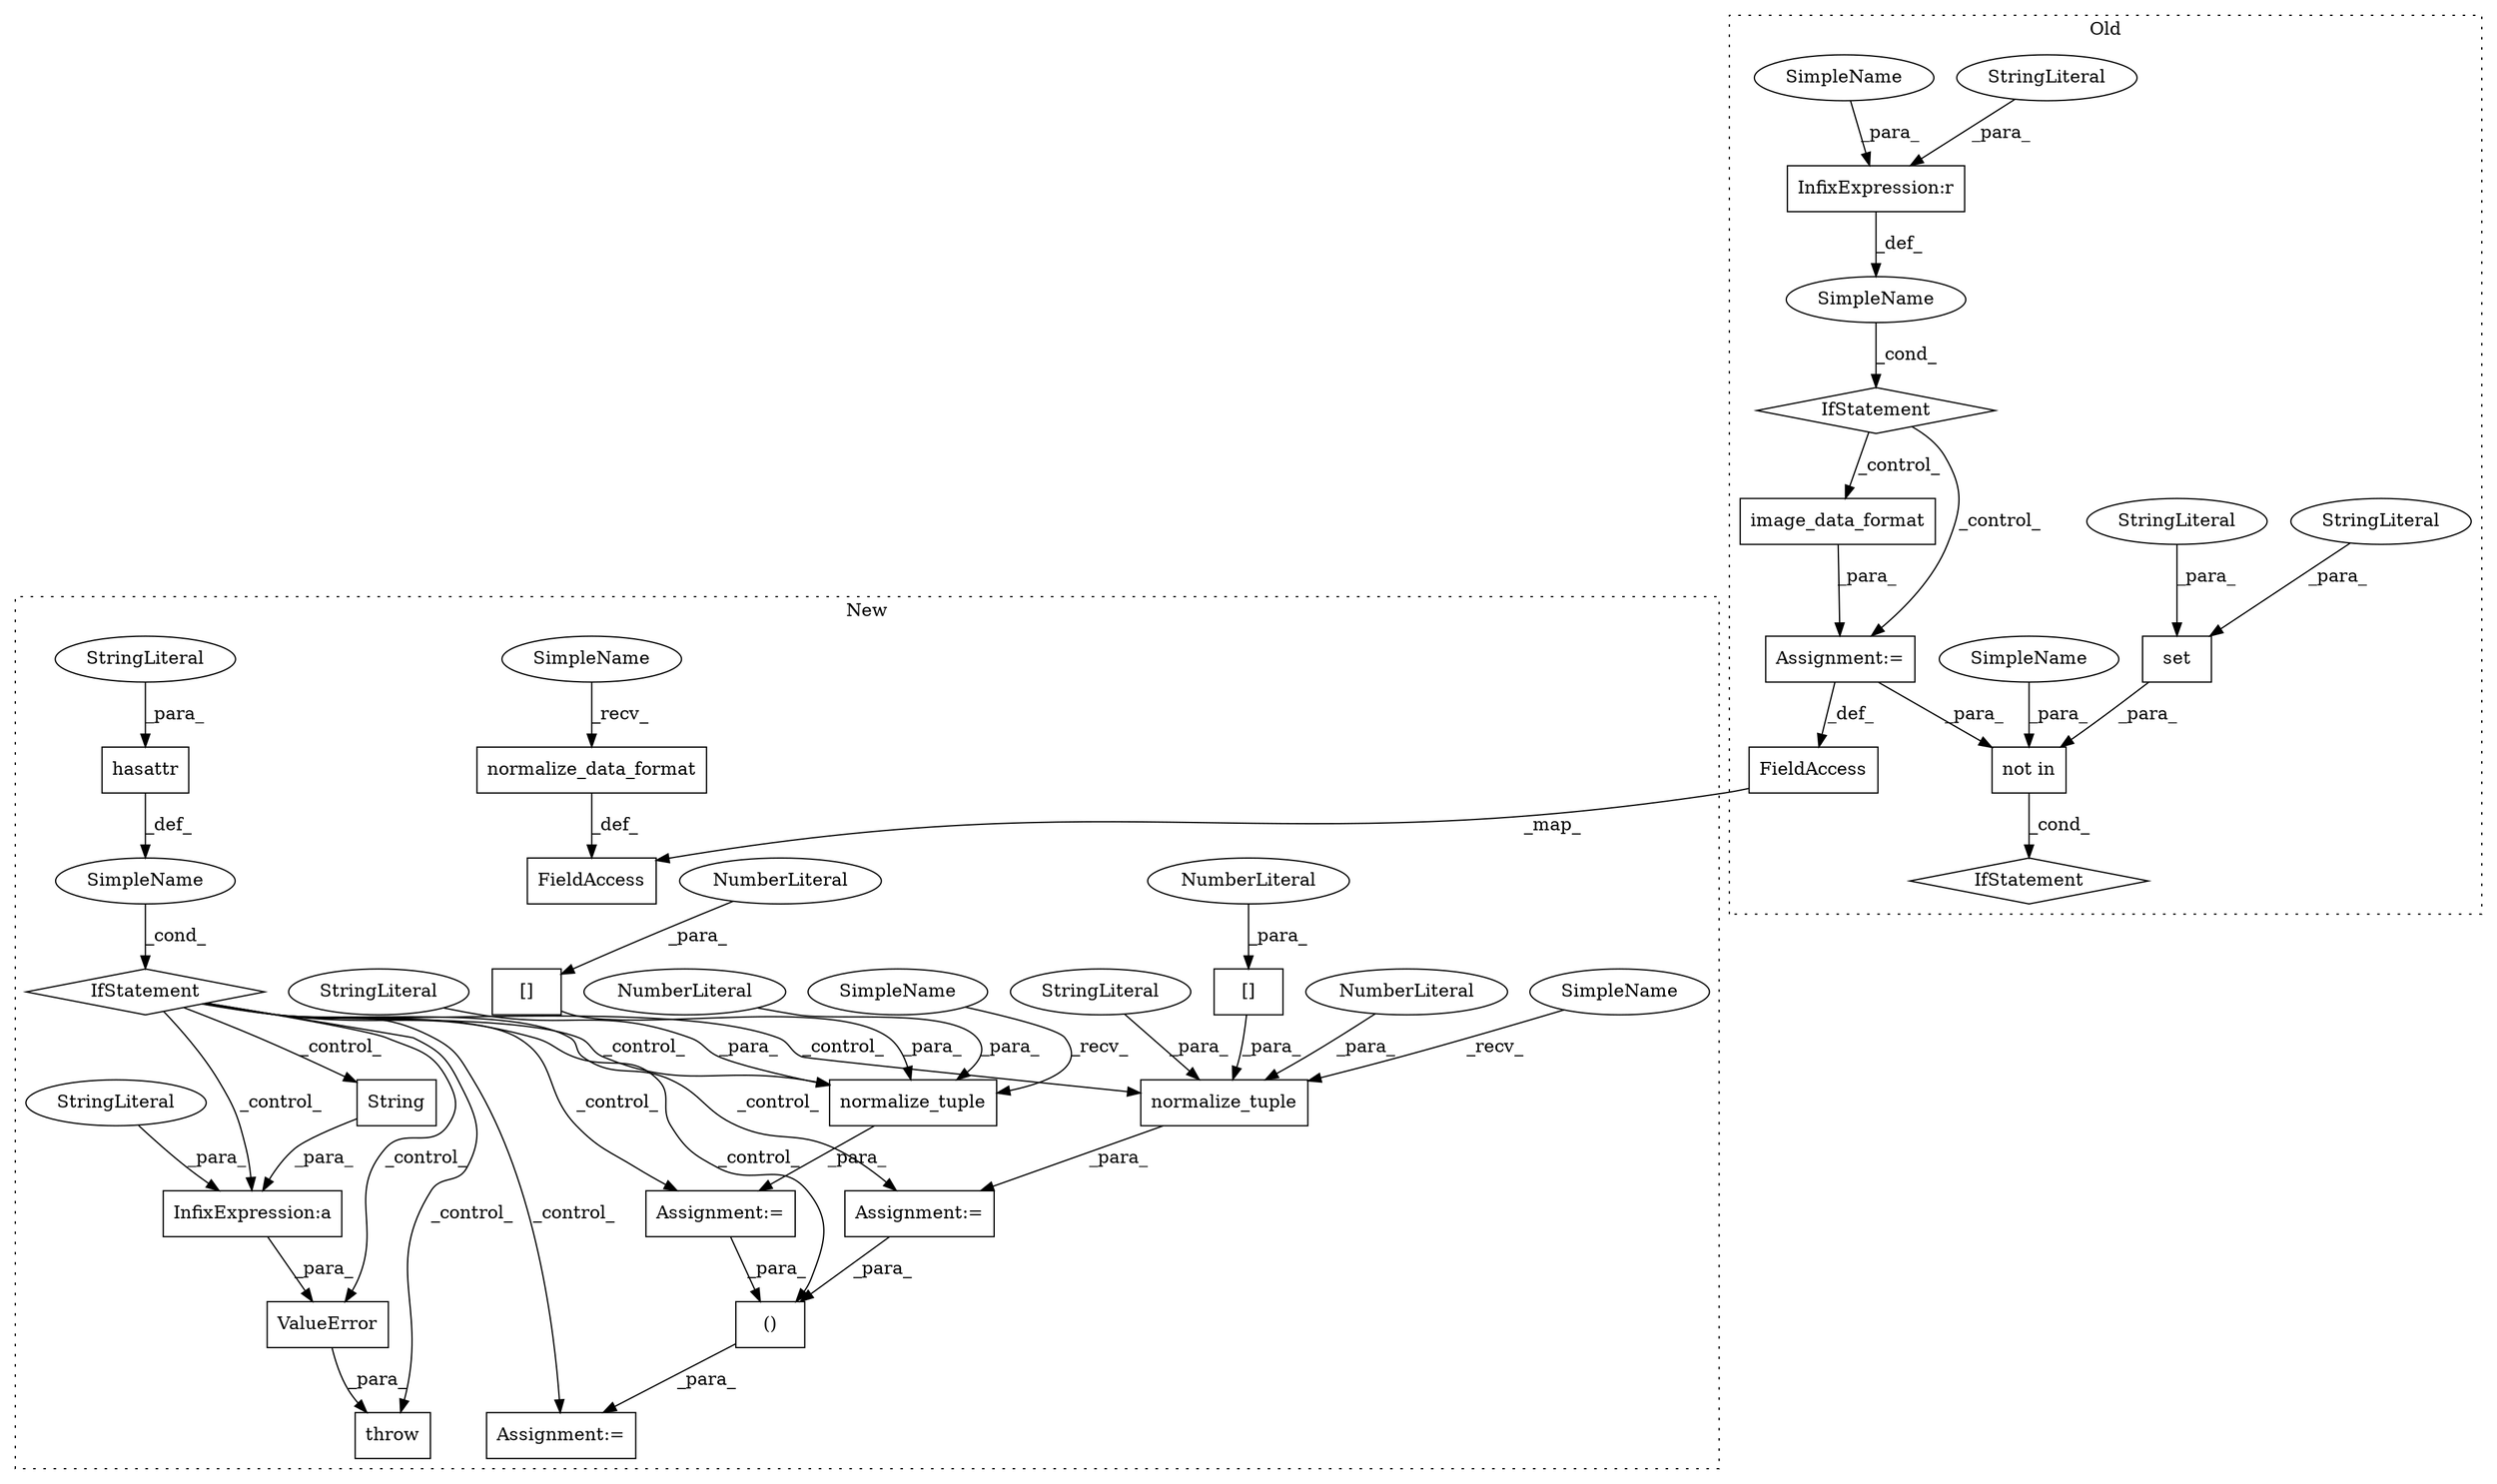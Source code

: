 digraph G {
subgraph cluster0 {
1 [label="not in" a="108" s="38484" l="56" shape="box"];
3 [label="IfStatement" a="25" s="38476,38540" l="8,2" shape="diamond"];
11 [label="InfixExpression:r" a="27" s="38369" l="4" shape="box"];
12 [label="IfStatement" a="25" s="38354,38382" l="4,2" shape="diamond"];
13 [label="SimpleName" a="42" s="" l="" shape="ellipse"];
14 [label="image_data_format" a="32" s="38412" l="19" shape="box"];
15 [label="set" a="32" s="38503,38539" l="4,1" shape="box"];
24 [label="StringLiteral" a="45" s="38523" l="16" shape="ellipse"];
27 [label="StringLiteral" a="45" s="38373" l="9" shape="ellipse"];
28 [label="StringLiteral" a="45" s="38507" l="15" shape="ellipse"];
33 [label="Assignment:=" a="7" s="38403" l="1" shape="box"];
37 [label="FieldAccess" a="22" s="38645" l="16" shape="box"];
38 [label="SimpleName" a="42" s="38484" l="11" shape="ellipse"];
39 [label="SimpleName" a="42" s="38358" l="11" shape="ellipse"];
label = "Old";
style="dotted";
}
subgraph cluster1 {
2 [label="String" a="32" s="26031,26045" l="7,1" shape="box"];
4 [label="IfStatement" a="25" s="25283,25313" l="4,2" shape="diamond"];
5 [label="SimpleName" a="42" s="" l="" shape="ellipse"];
6 [label="InfixExpression:a" a="27" s="26028" l="3" shape="box"];
7 [label="StringLiteral" a="45" s="25770" l="258" shape="ellipse"];
8 [label="throw" a="53" s="25753" l="6" shape="box"];
9 [label="ValueError" a="32" s="25759,26046" l="11,1" shape="box"];
10 [label="()" a="106" s="25668" l="62" shape="box"];
16 [label="normalize_tuple" a="32" s="25588,25639" l="16,1" shape="box"];
17 [label="NumberLiteral" a="34" s="25615" l="1" shape="ellipse"];
18 [label="[]" a="2" s="25604,25613" l="8,1" shape="box"];
19 [label="NumberLiteral" a="34" s="25612" l="1" shape="ellipse"];
20 [label="normalize_tuple" a="32" s="25420,25471" l="16,1" shape="box"];
21 [label="NumberLiteral" a="34" s="25447" l="1" shape="ellipse"];
22 [label="[]" a="2" s="25436,25445" l="8,1" shape="box"];
23 [label="NumberLiteral" a="34" s="25444" l="1" shape="ellipse"];
25 [label="StringLiteral" a="45" s="25449" l="22" shape="ellipse"];
26 [label="StringLiteral" a="45" s="25617" l="22" shape="ellipse"];
29 [label="hasattr" a="32" s="25287,25312" l="8,1" shape="box"];
30 [label="StringLiteral" a="45" s="25303" l="9" shape="ellipse"];
31 [label="Assignment:=" a="7" s="25660" l="8" shape="box"];
32 [label="Assignment:=" a="7" s="25576" l="1" shape="box"];
34 [label="Assignment:=" a="7" s="25408" l="1" shape="box"];
35 [label="normalize_data_format" a="32" s="25042,25075" l="22,1" shape="box"];
36 [label="FieldAccess" a="22" s="25014" l="16" shape="box"];
40 [label="SimpleName" a="42" s="25031" l="10" shape="ellipse"];
41 [label="SimpleName" a="42" s="25409" l="10" shape="ellipse"];
42 [label="SimpleName" a="42" s="25577" l="10" shape="ellipse"];
label = "New";
style="dotted";
}
1 -> 3 [label="_cond_"];
2 -> 6 [label="_para_"];
4 -> 31 [label="_control_"];
4 -> 9 [label="_control_"];
4 -> 8 [label="_control_"];
4 -> 34 [label="_control_"];
4 -> 2 [label="_control_"];
4 -> 32 [label="_control_"];
4 -> 6 [label="_control_"];
4 -> 20 [label="_control_"];
4 -> 10 [label="_control_"];
4 -> 16 [label="_control_"];
5 -> 4 [label="_cond_"];
6 -> 9 [label="_para_"];
7 -> 6 [label="_para_"];
9 -> 8 [label="_para_"];
10 -> 31 [label="_para_"];
11 -> 13 [label="_def_"];
12 -> 14 [label="_control_"];
12 -> 33 [label="_control_"];
13 -> 12 [label="_cond_"];
14 -> 33 [label="_para_"];
15 -> 1 [label="_para_"];
16 -> 32 [label="_para_"];
17 -> 16 [label="_para_"];
18 -> 16 [label="_para_"];
19 -> 18 [label="_para_"];
20 -> 34 [label="_para_"];
21 -> 20 [label="_para_"];
22 -> 20 [label="_para_"];
23 -> 22 [label="_para_"];
24 -> 15 [label="_para_"];
25 -> 20 [label="_para_"];
26 -> 16 [label="_para_"];
27 -> 11 [label="_para_"];
28 -> 15 [label="_para_"];
29 -> 5 [label="_def_"];
30 -> 29 [label="_para_"];
32 -> 10 [label="_para_"];
33 -> 37 [label="_def_"];
33 -> 1 [label="_para_"];
34 -> 10 [label="_para_"];
35 -> 36 [label="_def_"];
37 -> 36 [label="_map_"];
38 -> 1 [label="_para_"];
39 -> 11 [label="_para_"];
40 -> 35 [label="_recv_"];
41 -> 20 [label="_recv_"];
42 -> 16 [label="_recv_"];
}